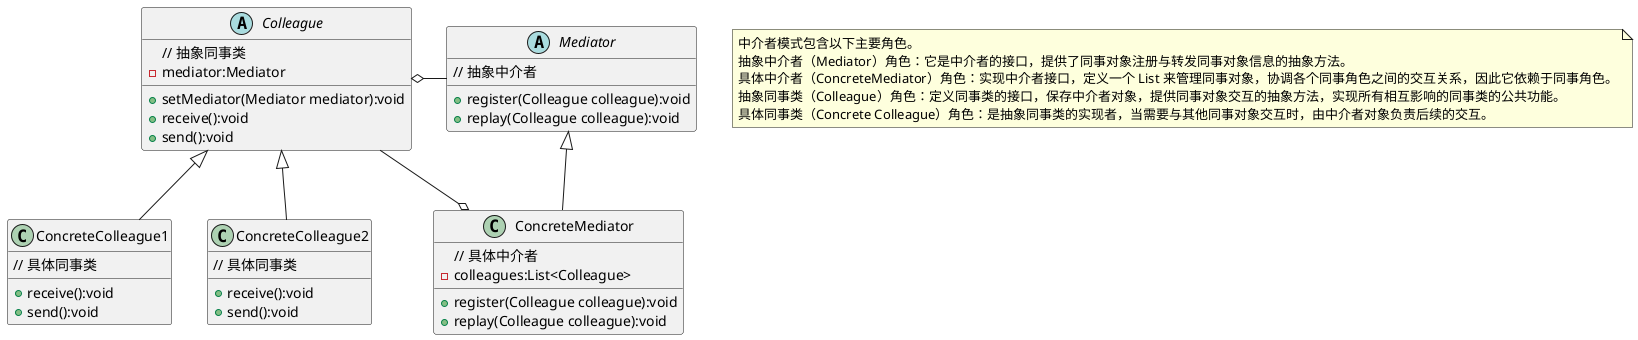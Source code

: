 @startuml
note as command
中介者模式包含以下主要角色。
抽象中介者（Mediator）角色：它是中介者的接口，提供了同事对象注册与转发同事对象信息的抽象方法。
具体中介者（ConcreteMediator）角色：实现中介者接口，定义一个 List 来管理同事对象，协调各个同事角色之间的交互关系，因此它依赖于同事角色。
抽象同事类（Colleague）角色：定义同事类的接口，保存中介者对象，提供同事对象交互的抽象方法，实现所有相互影响的同事类的公共功能。
具体同事类（Concrete Colleague）角色：是抽象同事类的实现者，当需要与其他同事对象交互时，由中介者对象负责后续的交互。
end note
abstract Mediator{
// 抽象中介者
+ register(Colleague colleague):void
+ replay(Colleague colleague):void
}
class ConcreteMediator{
// 具体中介者
- colleagues:List<Colleague>
+ register(Colleague colleague):void
+ replay(Colleague colleague):void
}

abstract Colleague{
// 抽象同事类
- mediator:Mediator
+ setMediator(Mediator mediator):void
+ receive():void
+ send():void
}

class ConcreteColleague1{
// 具体同事类
+ receive():void
+ send():void
}

class ConcreteColleague2{
// 具体同事类
+ receive():void
+ send():void
}

ConcreteMediator -up-|> Mediator
ConcreteColleague1 -up-|> Colleague
ConcreteColleague2 -up-|> Colleague

Mediator -left-o Colleague
Colleague -right-o ConcreteMediator
@enduml